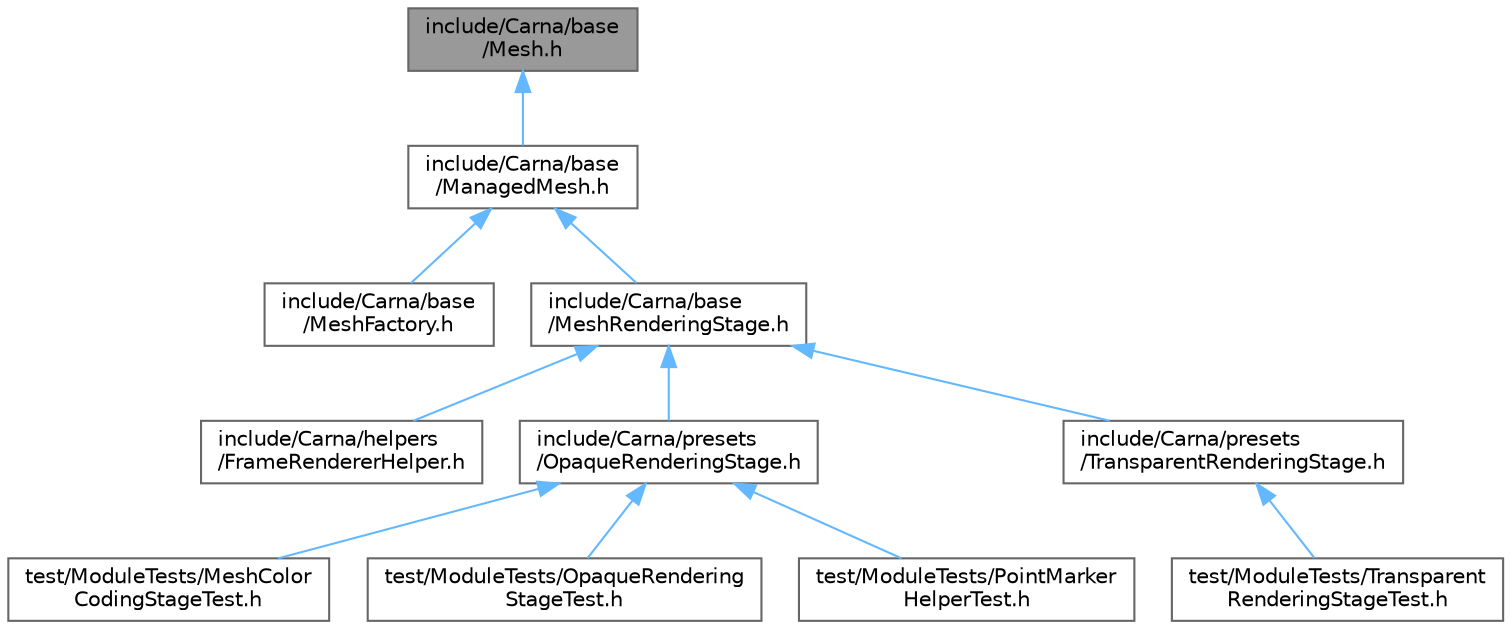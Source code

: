 digraph "include/Carna/base/Mesh.h"
{
 // LATEX_PDF_SIZE
  bgcolor="transparent";
  edge [fontname=Helvetica,fontsize=10,labelfontname=Helvetica,labelfontsize=10];
  node [fontname=Helvetica,fontsize=10,shape=box,height=0.2,width=0.4];
  Node1 [id="Node000001",label="include/Carna/base\l/Mesh.h",height=0.2,width=0.4,color="gray40", fillcolor="grey60", style="filled", fontcolor="black",tooltip="Defines Carna::base::Mesh."];
  Node1 -> Node2 [id="edge1_Node000001_Node000002",dir="back",color="steelblue1",style="solid",tooltip=" "];
  Node2 [id="Node000002",label="include/Carna/base\l/ManagedMesh.h",height=0.2,width=0.4,color="grey40", fillcolor="white", style="filled",URL="$ManagedMesh_8h.html",tooltip="Defines Carna::base::ManagedMesh."];
  Node2 -> Node3 [id="edge2_Node000002_Node000003",dir="back",color="steelblue1",style="solid",tooltip=" "];
  Node3 [id="Node000003",label="include/Carna/base\l/MeshFactory.h",height=0.2,width=0.4,color="grey40", fillcolor="white", style="filled",URL="$MeshFactory_8h.html",tooltip="Defines Carna::base::MeshFactory."];
  Node2 -> Node4 [id="edge3_Node000002_Node000004",dir="back",color="steelblue1",style="solid",tooltip=" "];
  Node4 [id="Node000004",label="include/Carna/base\l/MeshRenderingStage.h",height=0.2,width=0.4,color="grey40", fillcolor="white", style="filled",URL="$MeshRenderingStage_8h.html",tooltip="Defines Carna::base::MeshRenderingStage."];
  Node4 -> Node5 [id="edge4_Node000004_Node000005",dir="back",color="steelblue1",style="solid",tooltip=" "];
  Node5 [id="Node000005",label="include/Carna/helpers\l/FrameRendererHelper.h",height=0.2,width=0.4,color="grey40", fillcolor="white", style="filled",URL="$FrameRendererHelper_8h.html",tooltip="Defines Carna::helpers::FrameRendererHelper."];
  Node4 -> Node6 [id="edge5_Node000004_Node000006",dir="back",color="steelblue1",style="solid",tooltip=" "];
  Node6 [id="Node000006",label="include/Carna/presets\l/OpaqueRenderingStage.h",height=0.2,width=0.4,color="grey40", fillcolor="white", style="filled",URL="$OpaqueRenderingStage_8h.html",tooltip="Defines Carna::presets::OpaqueRenderingStage."];
  Node6 -> Node7 [id="edge6_Node000006_Node000007",dir="back",color="steelblue1",style="solid",tooltip=" "];
  Node7 [id="Node000007",label="test/ModuleTests/MeshColor\lCodingStageTest.h",height=0.2,width=0.4,color="grey40", fillcolor="white", style="filled",URL="$MeshColorCodingStageTest_8h_source.html",tooltip=" "];
  Node6 -> Node8 [id="edge7_Node000006_Node000008",dir="back",color="steelblue1",style="solid",tooltip=" "];
  Node8 [id="Node000008",label="test/ModuleTests/OpaqueRendering\lStageTest.h",height=0.2,width=0.4,color="grey40", fillcolor="white", style="filled",URL="$OpaqueRenderingStageTest_8h_source.html",tooltip=" "];
  Node6 -> Node9 [id="edge8_Node000006_Node000009",dir="back",color="steelblue1",style="solid",tooltip=" "];
  Node9 [id="Node000009",label="test/ModuleTests/PointMarker\lHelperTest.h",height=0.2,width=0.4,color="grey40", fillcolor="white", style="filled",URL="$PointMarkerHelperTest_8h_source.html",tooltip=" "];
  Node4 -> Node10 [id="edge9_Node000004_Node000010",dir="back",color="steelblue1",style="solid",tooltip=" "];
  Node10 [id="Node000010",label="include/Carna/presets\l/TransparentRenderingStage.h",height=0.2,width=0.4,color="grey40", fillcolor="white", style="filled",URL="$TransparentRenderingStage_8h.html",tooltip="Defines Carna::presets::TransparentRenderingStage."];
  Node10 -> Node11 [id="edge10_Node000010_Node000011",dir="back",color="steelblue1",style="solid",tooltip=" "];
  Node11 [id="Node000011",label="test/ModuleTests/Transparent\lRenderingStageTest.h",height=0.2,width=0.4,color="grey40", fillcolor="white", style="filled",URL="$TransparentRenderingStageTest_8h_source.html",tooltip=" "];
}
